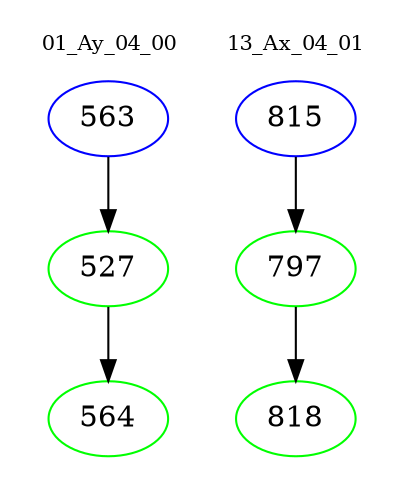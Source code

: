 digraph{
subgraph cluster_0 {
color = white
label = "01_Ay_04_00";
fontsize=10;
T0_563 [label="563", color="blue"]
T0_563 -> T0_527 [color="black"]
T0_527 [label="527", color="green"]
T0_527 -> T0_564 [color="black"]
T0_564 [label="564", color="green"]
}
subgraph cluster_1 {
color = white
label = "13_Ax_04_01";
fontsize=10;
T1_815 [label="815", color="blue"]
T1_815 -> T1_797 [color="black"]
T1_797 [label="797", color="green"]
T1_797 -> T1_818 [color="black"]
T1_818 [label="818", color="green"]
}
}
